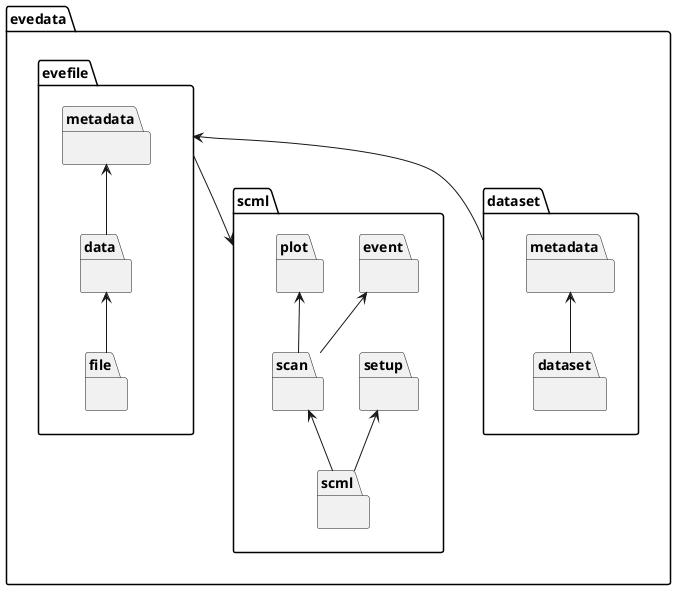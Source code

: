 @startuml
'skinparam dpi 150

package evedata {

    package evedata.evefile {
    
        package evedata.evefile.file {
        }
        package evedata.evefile.data {
        }
        package evedata.evefile.metadata {
        }

        evedata.evefile.metadata <-- evedata.evefile.data
        evedata.evefile.data <-- evedata.evefile.file

    }

    package evedata.scml {

        package evedata.scml.scml {
        }
        package evedata.scml.setup {
        }
        package evedata.scml.scan {
        }
        package evedata.scml.event {
        }
        package evedata.scml.plot {
        }

        evedata.scml.setup <-- evedata.scml.scml
        evedata.scml.scan <-- evedata.scml.scml
        evedata.scml.event <-- evedata.scml.scan
        evedata.scml.plot <-- evedata.scml.scan

    }

    evedata.evefile --> evedata.scml

    package evedata.dataset {

        package evedata.dataset.dataset {
        }
        package evedata.dataset.metadata {
        }

        evedata.dataset.metadata <-- evedata.dataset.dataset
        
    }

    evedata.evefile <-- evedata.dataset

}

@enduml
